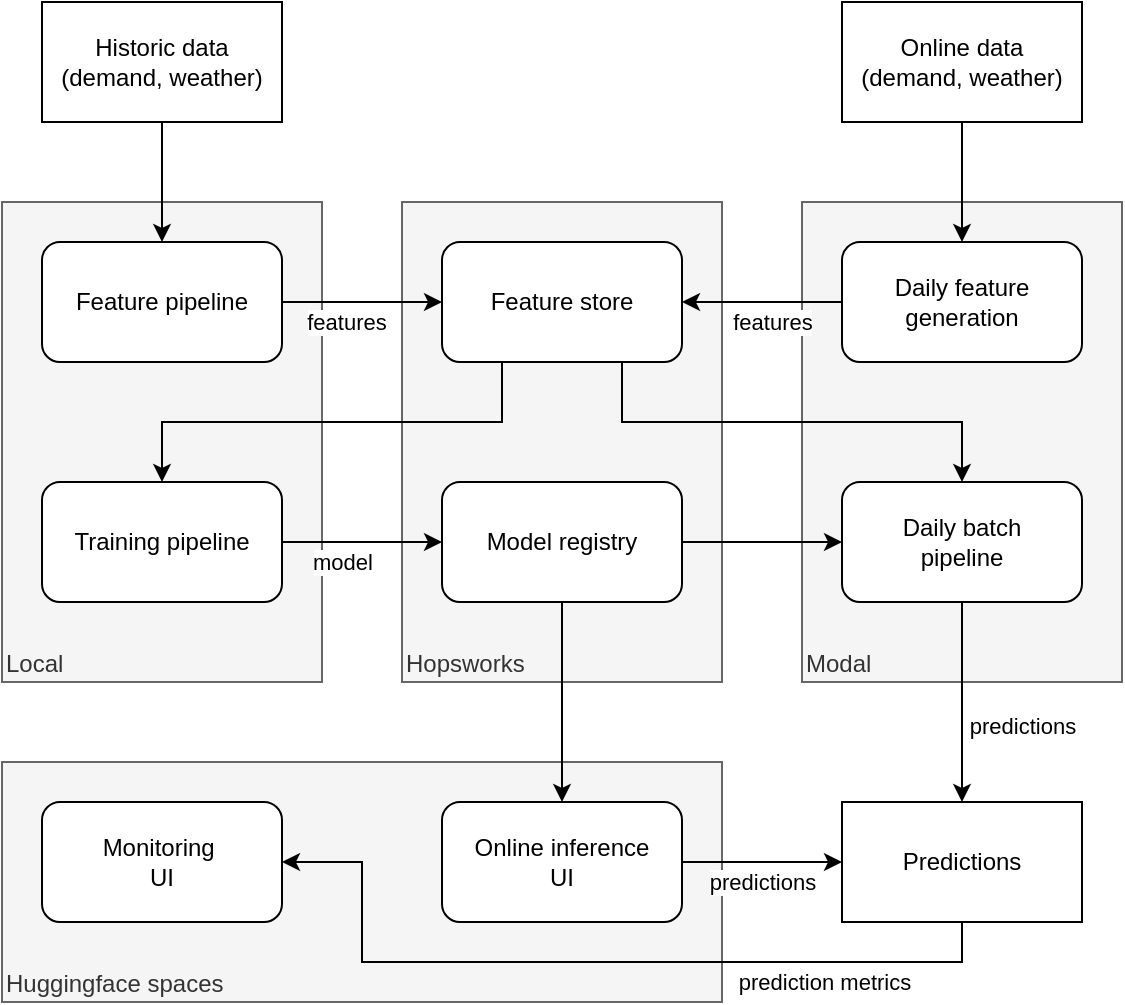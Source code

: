 <mxfile version="20.5.1" type="device"><diagram id="uLO0tqQ8Dwx4mW_TmKbl" name="Page-1"><mxGraphModel dx="654" dy="390" grid="1" gridSize="10" guides="1" tooltips="1" connect="1" arrows="1" fold="1" page="1" pageScale="1" pageWidth="850" pageHeight="1100" math="0" shadow="0"><root><mxCell id="0"/><mxCell id="1" parent="0"/><mxCell id="Ie_p2fdtAgDVvtSmJOZv-28" value="Huggingface spaces" style="rounded=0;whiteSpace=wrap;html=1;align=left;verticalAlign=bottom;fillColor=#f5f5f5;fontColor=#333333;strokeColor=#666666;" vertex="1" parent="1"><mxGeometry x="60" y="420" width="360" height="120" as="geometry"/></mxCell><mxCell id="Ie_p2fdtAgDVvtSmJOZv-22" value="Modal" style="rounded=0;whiteSpace=wrap;html=1;verticalAlign=bottom;align=left;fillColor=#f5f5f5;fontColor=#333333;strokeColor=#666666;" vertex="1" parent="1"><mxGeometry x="460" y="140" width="160" height="240" as="geometry"/></mxCell><mxCell id="Ie_p2fdtAgDVvtSmJOZv-12" value="Hopsworks" style="rounded=0;whiteSpace=wrap;html=1;verticalAlign=bottom;align=left;fillColor=#f5f5f5;fontColor=#333333;strokeColor=#666666;" vertex="1" parent="1"><mxGeometry x="260" y="140" width="160" height="240" as="geometry"/></mxCell><mxCell id="Ie_p2fdtAgDVvtSmJOZv-11" value="Local" style="rounded=0;whiteSpace=wrap;html=1;verticalAlign=bottom;align=left;fillColor=#f5f5f5;fontColor=#333333;strokeColor=#666666;" vertex="1" parent="1"><mxGeometry x="60" y="140" width="160" height="240" as="geometry"/></mxCell><mxCell id="Ie_p2fdtAgDVvtSmJOZv-7" style="edgeStyle=orthogonalEdgeStyle;rounded=0;orthogonalLoop=1;jettySize=auto;html=1;exitX=1;exitY=0.5;exitDx=0;exitDy=0;" edge="1" parent="1" source="Ie_p2fdtAgDVvtSmJOZv-2" target="Ie_p2fdtAgDVvtSmJOZv-6"><mxGeometry relative="1" as="geometry"/></mxCell><mxCell id="Ie_p2fdtAgDVvtSmJOZv-30" value="features" style="edgeLabel;html=1;align=center;verticalAlign=middle;resizable=0;points=[];" vertex="1" connectable="0" parent="Ie_p2fdtAgDVvtSmJOZv-7"><mxGeometry x="-0.195" relative="1" as="geometry"><mxPoint y="10" as="offset"/></mxGeometry></mxCell><mxCell id="Ie_p2fdtAgDVvtSmJOZv-2" value="Feature pipeline" style="rounded=1;whiteSpace=wrap;html=1;" vertex="1" parent="1"><mxGeometry x="80" y="160" width="120" height="60" as="geometry"/></mxCell><mxCell id="Ie_p2fdtAgDVvtSmJOZv-10" style="edgeStyle=orthogonalEdgeStyle;rounded=0;orthogonalLoop=1;jettySize=auto;html=1;exitX=1;exitY=0.5;exitDx=0;exitDy=0;entryX=0;entryY=0.5;entryDx=0;entryDy=0;" edge="1" parent="1" source="Ie_p2fdtAgDVvtSmJOZv-3" target="Ie_p2fdtAgDVvtSmJOZv-9"><mxGeometry relative="1" as="geometry"/></mxCell><mxCell id="Ie_p2fdtAgDVvtSmJOZv-32" value="model" style="edgeLabel;html=1;align=center;verticalAlign=middle;resizable=0;points=[];" vertex="1" connectable="0" parent="Ie_p2fdtAgDVvtSmJOZv-10"><mxGeometry x="-0.183" relative="1" as="geometry"><mxPoint x="-3" y="10" as="offset"/></mxGeometry></mxCell><mxCell id="Ie_p2fdtAgDVvtSmJOZv-3" value="Training pipeline" style="rounded=1;whiteSpace=wrap;html=1;" vertex="1" parent="1"><mxGeometry x="80" y="280" width="120" height="60" as="geometry"/></mxCell><mxCell id="Ie_p2fdtAgDVvtSmJOZv-5" style="edgeStyle=orthogonalEdgeStyle;rounded=0;orthogonalLoop=1;jettySize=auto;html=1;exitX=0.5;exitY=1;exitDx=0;exitDy=0;entryX=0.5;entryY=0;entryDx=0;entryDy=0;" edge="1" parent="1" source="Ie_p2fdtAgDVvtSmJOZv-4" target="Ie_p2fdtAgDVvtSmJOZv-2"><mxGeometry relative="1" as="geometry"/></mxCell><mxCell id="Ie_p2fdtAgDVvtSmJOZv-4" value="Historic data&lt;br&gt;(demand, weather)" style="rounded=0;whiteSpace=wrap;html=1;" vertex="1" parent="1"><mxGeometry x="80" y="40" width="120" height="60" as="geometry"/></mxCell><mxCell id="Ie_p2fdtAgDVvtSmJOZv-8" style="edgeStyle=orthogonalEdgeStyle;rounded=0;orthogonalLoop=1;jettySize=auto;html=1;exitX=0.25;exitY=1;exitDx=0;exitDy=0;entryX=0.5;entryY=0;entryDx=0;entryDy=0;" edge="1" parent="1" source="Ie_p2fdtAgDVvtSmJOZv-6" target="Ie_p2fdtAgDVvtSmJOZv-3"><mxGeometry relative="1" as="geometry"/></mxCell><mxCell id="Ie_p2fdtAgDVvtSmJOZv-15" style="edgeStyle=orthogonalEdgeStyle;rounded=0;orthogonalLoop=1;jettySize=auto;html=1;exitX=0.75;exitY=1;exitDx=0;exitDy=0;entryX=0.5;entryY=0;entryDx=0;entryDy=0;" edge="1" parent="1" source="Ie_p2fdtAgDVvtSmJOZv-6" target="Ie_p2fdtAgDVvtSmJOZv-13"><mxGeometry relative="1" as="geometry"><Array as="points"><mxPoint x="370" y="250"/><mxPoint x="540" y="250"/></Array></mxGeometry></mxCell><mxCell id="Ie_p2fdtAgDVvtSmJOZv-6" value="Feature store" style="rounded=1;whiteSpace=wrap;html=1;" vertex="1" parent="1"><mxGeometry x="280" y="160" width="120" height="60" as="geometry"/></mxCell><mxCell id="Ie_p2fdtAgDVvtSmJOZv-14" style="edgeStyle=orthogonalEdgeStyle;rounded=0;orthogonalLoop=1;jettySize=auto;html=1;exitX=1;exitY=0.5;exitDx=0;exitDy=0;" edge="1" parent="1" source="Ie_p2fdtAgDVvtSmJOZv-9" target="Ie_p2fdtAgDVvtSmJOZv-13"><mxGeometry relative="1" as="geometry"/></mxCell><mxCell id="Ie_p2fdtAgDVvtSmJOZv-25" style="edgeStyle=orthogonalEdgeStyle;rounded=0;orthogonalLoop=1;jettySize=auto;html=1;exitX=0.5;exitY=1;exitDx=0;exitDy=0;" edge="1" parent="1" source="Ie_p2fdtAgDVvtSmJOZv-9" target="Ie_p2fdtAgDVvtSmJOZv-24"><mxGeometry relative="1" as="geometry"/></mxCell><mxCell id="Ie_p2fdtAgDVvtSmJOZv-9" value="Model registry" style="rounded=1;whiteSpace=wrap;html=1;" vertex="1" parent="1"><mxGeometry x="280" y="280" width="120" height="60" as="geometry"/></mxCell><mxCell id="Ie_p2fdtAgDVvtSmJOZv-17" style="edgeStyle=orthogonalEdgeStyle;rounded=0;orthogonalLoop=1;jettySize=auto;html=1;exitX=0.5;exitY=1;exitDx=0;exitDy=0;entryX=0.5;entryY=0;entryDx=0;entryDy=0;" edge="1" parent="1" source="Ie_p2fdtAgDVvtSmJOZv-13" target="Ie_p2fdtAgDVvtSmJOZv-16"><mxGeometry relative="1" as="geometry"/></mxCell><mxCell id="Ie_p2fdtAgDVvtSmJOZv-33" value="predictions" style="edgeLabel;html=1;align=center;verticalAlign=middle;resizable=0;points=[];" vertex="1" connectable="0" parent="Ie_p2fdtAgDVvtSmJOZv-17"><mxGeometry x="0.238" y="-1" relative="1" as="geometry"><mxPoint x="31" as="offset"/></mxGeometry></mxCell><mxCell id="Ie_p2fdtAgDVvtSmJOZv-13" value="Daily batch&lt;br&gt;pipeline" style="rounded=1;whiteSpace=wrap;html=1;" vertex="1" parent="1"><mxGeometry x="480" y="280" width="120" height="60" as="geometry"/></mxCell><mxCell id="Ie_p2fdtAgDVvtSmJOZv-29" style="edgeStyle=orthogonalEdgeStyle;rounded=0;orthogonalLoop=1;jettySize=auto;html=1;exitX=0.5;exitY=1;exitDx=0;exitDy=0;" edge="1" parent="1" source="Ie_p2fdtAgDVvtSmJOZv-16" target="Ie_p2fdtAgDVvtSmJOZv-27"><mxGeometry relative="1" as="geometry"><Array as="points"><mxPoint x="540" y="520"/><mxPoint x="240" y="520"/><mxPoint x="240" y="470"/></Array></mxGeometry></mxCell><mxCell id="Ie_p2fdtAgDVvtSmJOZv-34" value="prediction metrics" style="edgeLabel;html=1;align=center;verticalAlign=middle;resizable=0;points=[];" vertex="1" connectable="0" parent="Ie_p2fdtAgDVvtSmJOZv-29"><mxGeometry x="-0.514" relative="1" as="geometry"><mxPoint x="10" y="10" as="offset"/></mxGeometry></mxCell><mxCell id="Ie_p2fdtAgDVvtSmJOZv-16" value="Predictions" style="rounded=0;whiteSpace=wrap;html=1;" vertex="1" parent="1"><mxGeometry x="480" y="440" width="120" height="60" as="geometry"/></mxCell><mxCell id="Ie_p2fdtAgDVvtSmJOZv-19" style="edgeStyle=orthogonalEdgeStyle;rounded=0;orthogonalLoop=1;jettySize=auto;html=1;exitX=0;exitY=0.5;exitDx=0;exitDy=0;entryX=1;entryY=0.5;entryDx=0;entryDy=0;" edge="1" parent="1" source="Ie_p2fdtAgDVvtSmJOZv-18" target="Ie_p2fdtAgDVvtSmJOZv-6"><mxGeometry relative="1" as="geometry"/></mxCell><mxCell id="Ie_p2fdtAgDVvtSmJOZv-31" value="features" style="edgeLabel;html=1;align=center;verticalAlign=middle;resizable=0;points=[];" vertex="1" connectable="0" parent="Ie_p2fdtAgDVvtSmJOZv-19"><mxGeometry x="-0.114" relative="1" as="geometry"><mxPoint y="10" as="offset"/></mxGeometry></mxCell><mxCell id="Ie_p2fdtAgDVvtSmJOZv-18" value="Daily feature&lt;br&gt;generation" style="rounded=1;whiteSpace=wrap;html=1;" vertex="1" parent="1"><mxGeometry x="480" y="160" width="120" height="60" as="geometry"/></mxCell><mxCell id="Ie_p2fdtAgDVvtSmJOZv-21" style="edgeStyle=orthogonalEdgeStyle;rounded=0;orthogonalLoop=1;jettySize=auto;html=1;exitX=0.5;exitY=1;exitDx=0;exitDy=0;entryX=0.5;entryY=0;entryDx=0;entryDy=0;" edge="1" parent="1" source="Ie_p2fdtAgDVvtSmJOZv-20" target="Ie_p2fdtAgDVvtSmJOZv-18"><mxGeometry relative="1" as="geometry"/></mxCell><mxCell id="Ie_p2fdtAgDVvtSmJOZv-20" value="Online data&lt;br&gt;(demand, weather)" style="rounded=0;whiteSpace=wrap;html=1;" vertex="1" parent="1"><mxGeometry x="480" y="40" width="120" height="60" as="geometry"/></mxCell><mxCell id="Ie_p2fdtAgDVvtSmJOZv-26" style="edgeStyle=orthogonalEdgeStyle;rounded=0;orthogonalLoop=1;jettySize=auto;html=1;exitX=1;exitY=0.5;exitDx=0;exitDy=0;entryX=0;entryY=0.5;entryDx=0;entryDy=0;" edge="1" parent="1" source="Ie_p2fdtAgDVvtSmJOZv-24" target="Ie_p2fdtAgDVvtSmJOZv-16"><mxGeometry relative="1" as="geometry"/></mxCell><mxCell id="Ie_p2fdtAgDVvtSmJOZv-35" value="predictions" style="edgeLabel;html=1;align=center;verticalAlign=middle;resizable=0;points=[];" vertex="1" connectable="0" parent="Ie_p2fdtAgDVvtSmJOZv-26"><mxGeometry x="0.138" y="2" relative="1" as="geometry"><mxPoint x="-6" y="12" as="offset"/></mxGeometry></mxCell><mxCell id="Ie_p2fdtAgDVvtSmJOZv-24" value="Online inference&lt;br&gt;UI" style="rounded=1;whiteSpace=wrap;html=1;" vertex="1" parent="1"><mxGeometry x="280" y="440" width="120" height="60" as="geometry"/></mxCell><mxCell id="Ie_p2fdtAgDVvtSmJOZv-27" value="Monitoring&amp;nbsp;&lt;br&gt;UI" style="rounded=1;whiteSpace=wrap;html=1;" vertex="1" parent="1"><mxGeometry x="80" y="440" width="120" height="60" as="geometry"/></mxCell></root></mxGraphModel></diagram></mxfile>